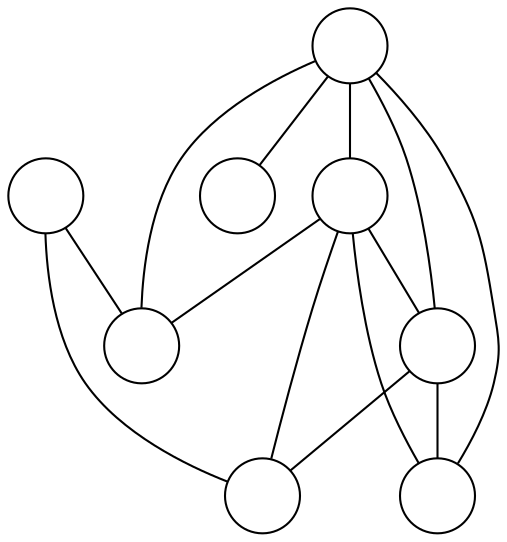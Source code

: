graph G {
  node[label="", shape=circle]
  0;
  1;
  2;
  3;
  4;
  5;
  6;
  7;
  4 -- 0;
  4 -- 1;
  5 -- 0;
  5 -- 2;
  6 -- 0;
  6 -- 1;
  6 -- 2;
  6 -- 4;
  7 -- 1;
  7 -- 2;
  7 -- 3;
  7 -- 4;
  7 -- 6;
}
